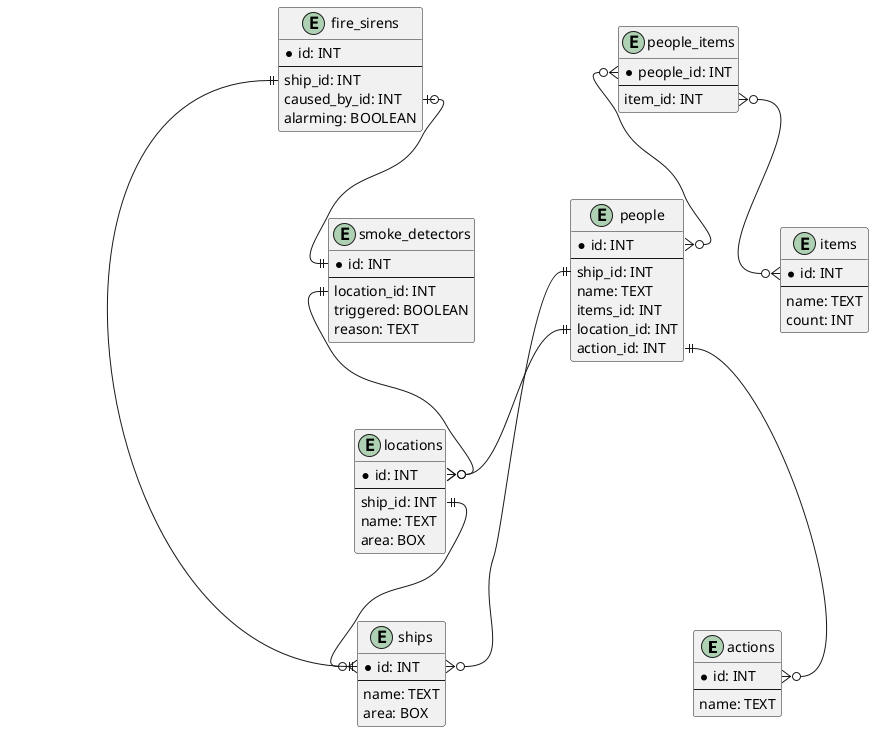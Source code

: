 @startuml inf
' skinparam MinClassWidth 200
' scale 800 width
skinparam Nodesep 80
' skinparam Ranksep 40
' skinparam Linetype ortho

' характеристические

entity actions {
    *id: INT
    --
    name: TEXT
}

entity people {
    *id: INT
    --
    ship_id: INT
    name: TEXT
    items_id: INT
    location_id: INT
    action_id: INT
}

entity locations {
    *id: INT
    --
    ship_id: INT
    name: TEXT
    area: BOX
}

entity items {
    *id: INT
    --
    name: TEXT
    count: INT
}

entity ships {
    *id: INT
    --
    name: TEXT
    area: BOX
}

entity fire_sirens {
    *id: INT
    --
    ship_id: INT
    caused_by_id: INT
    alarming: BOOLEAN
}

entity smoke_detectors {
    *id: INT
    --
    location_id: INT
    triggered: BOOLEAN
    reason: TEXT
}

entity people_items {
    *people_id: INT
    --
    item_id: INT
}


fire_sirens::ship_id ||--|| ships::id
fire_sirens::caused_by_id |o--|| smoke_detectors::id
smoke_detectors::location_id ||--o{ locations::id
locations::ship_id ||--o{ ships::id
people_items::item_id }o--o{ items::id
people_items::people_id }o--o{ people::id
people::location_id ||--o{ locations::id
people::ship_id ||--o{ ships::id
people::action_id ||---o{ actions::id

@enduml